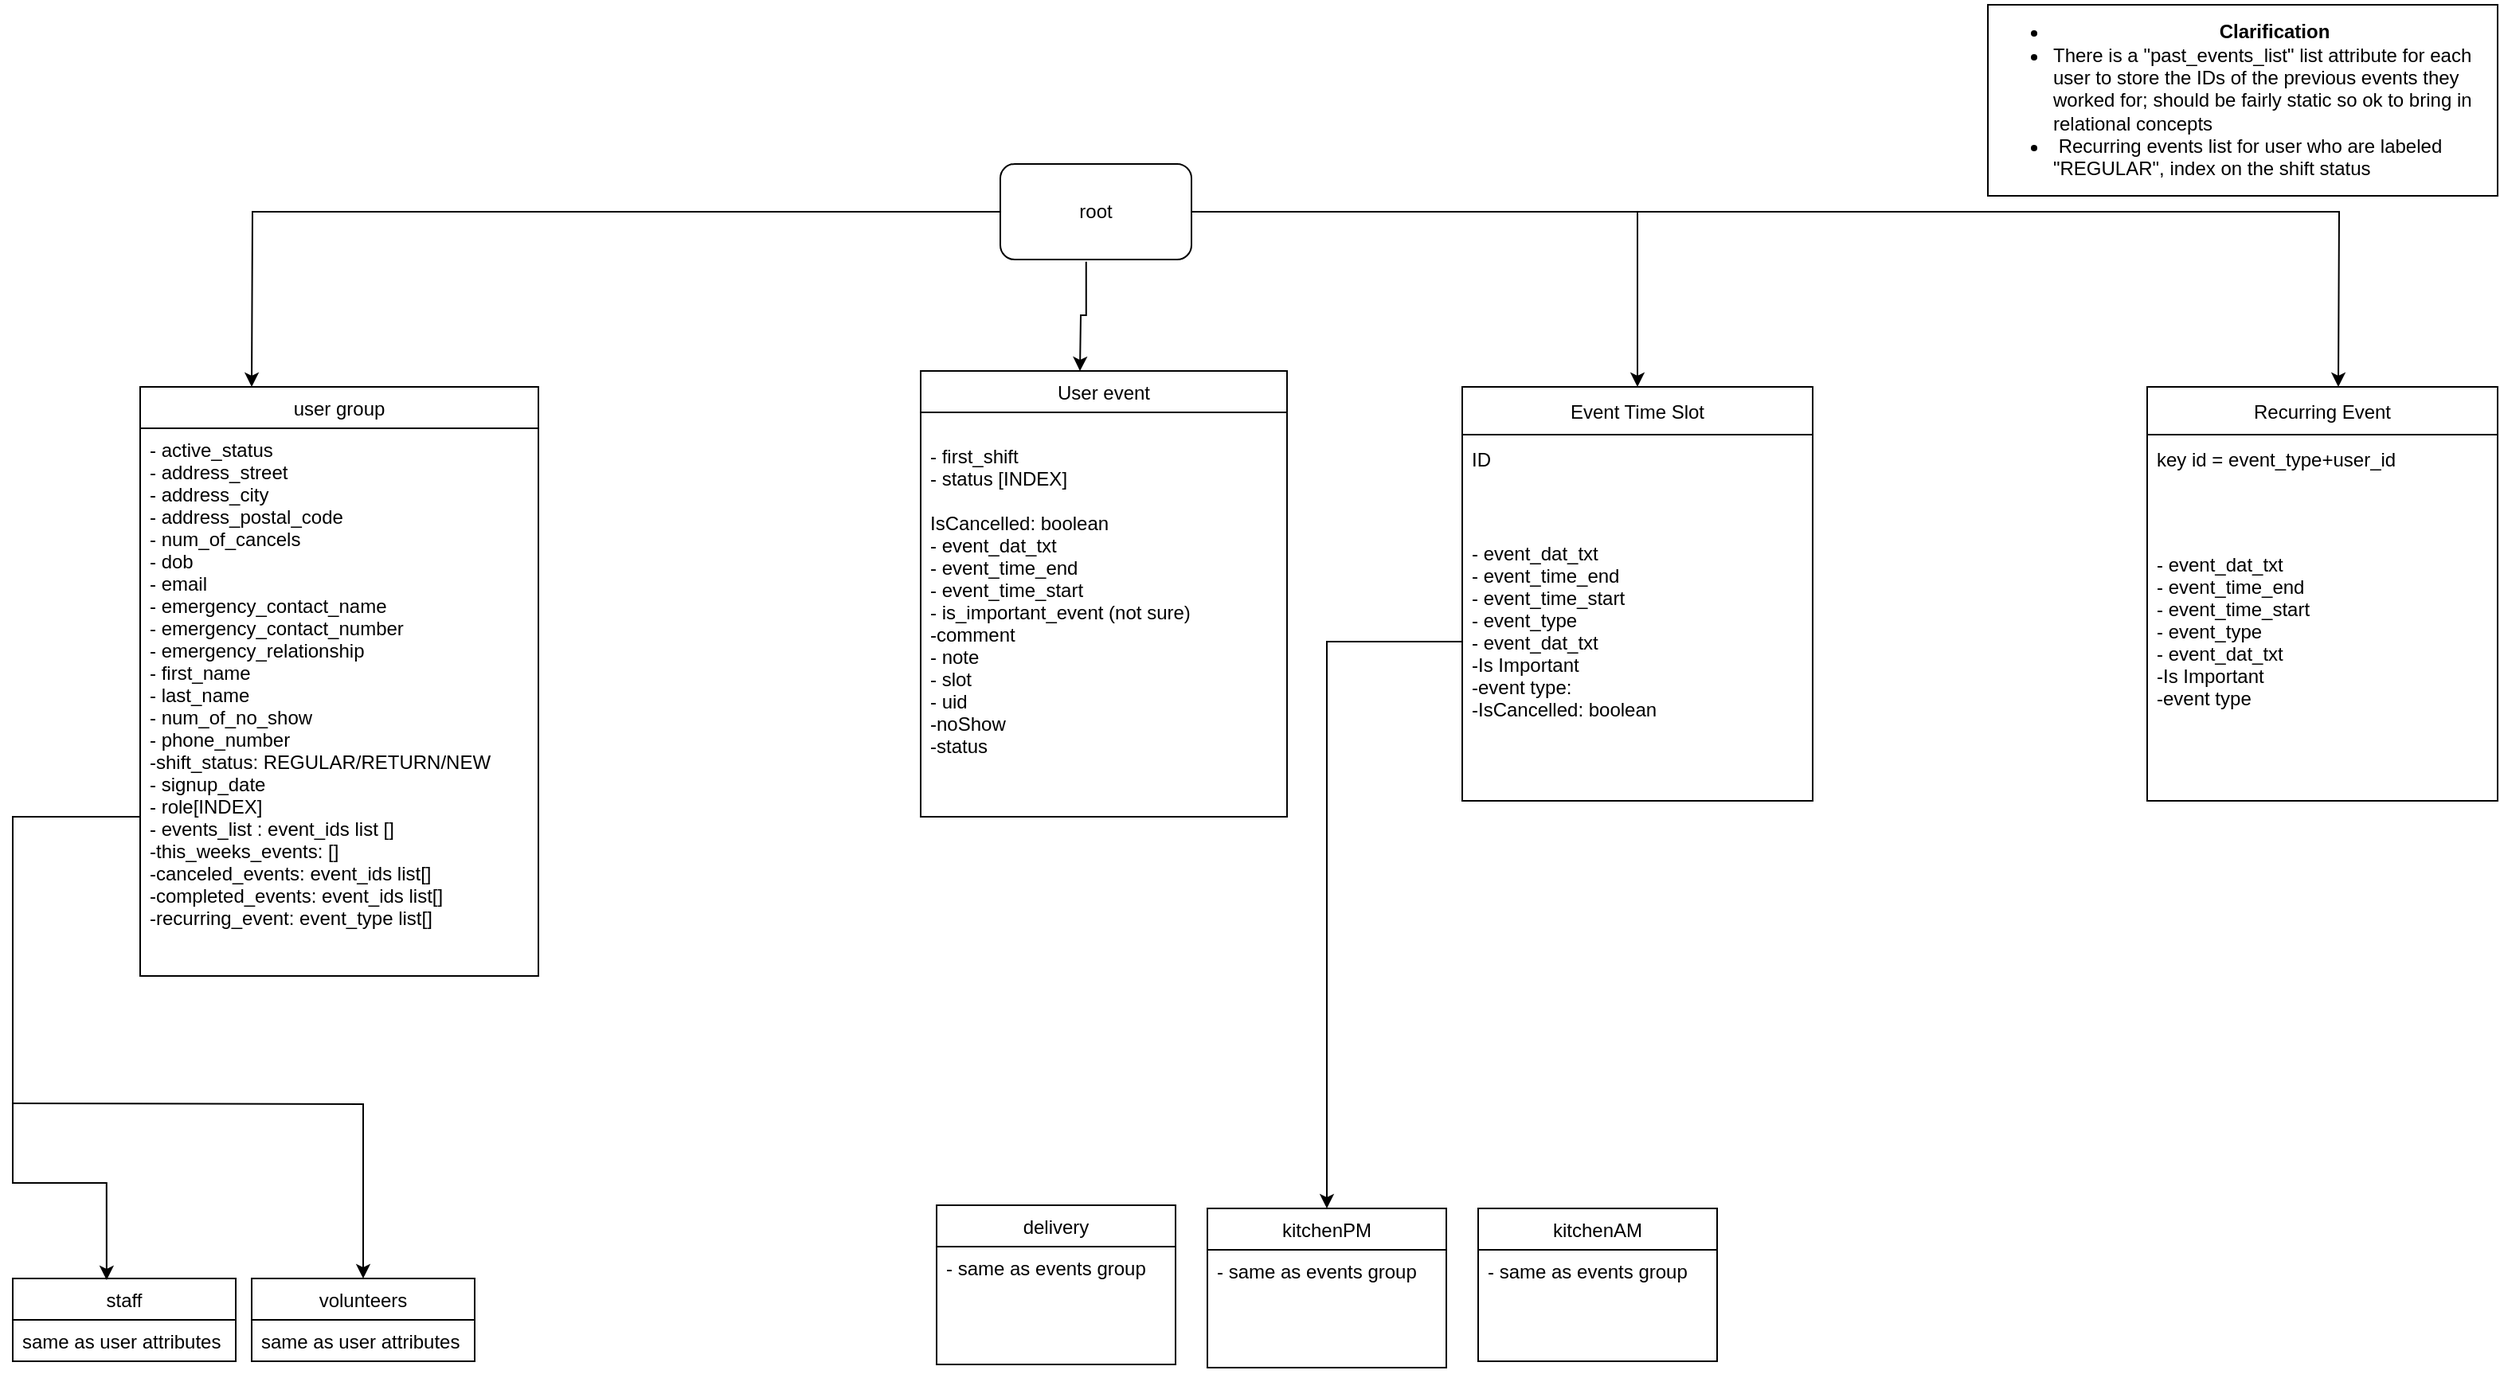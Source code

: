 <mxfile version="18.0.6" type="device" pages="2"><diagram id="CYc8Alj8YEeZP_eTJ0H1" name="v1"><mxGraphModel dx="1422" dy="737" grid="1" gridSize="10" guides="1" tooltips="1" connect="1" arrows="1" fold="1" page="1" pageScale="1" pageWidth="850" pageHeight="1100" math="0" shadow="0"><root><mxCell id="0"/><mxCell id="1" parent="0"/><mxCell id="iTW5-F_iSUV9SQm6rUlk-3" style="edgeStyle=orthogonalEdgeStyle;rounded=0;orthogonalLoop=1;jettySize=auto;html=1;entryX=0.5;entryY=0;entryDx=0;entryDy=0;" parent="1" source="iTW5-F_iSUV9SQm6rUlk-1" edge="1"><mxGeometry relative="1" as="geometry"><mxPoint x="230" y="280" as="targetPoint"/></mxGeometry></mxCell><mxCell id="iTW5-F_iSUV9SQm6rUlk-22" style="edgeStyle=orthogonalEdgeStyle;rounded=0;orthogonalLoop=1;jettySize=auto;html=1;exitX=0.449;exitY=1.022;exitDx=0;exitDy=0;exitPerimeter=0;" parent="1" source="iTW5-F_iSUV9SQm6rUlk-1" edge="1"><mxGeometry relative="1" as="geometry"><mxPoint x="750" y="270" as="targetPoint"/></mxGeometry></mxCell><mxCell id="XtWPKFYcBMlRlUgMNQ7_-8" style="edgeStyle=orthogonalEdgeStyle;rounded=0;orthogonalLoop=1;jettySize=auto;html=1;exitX=1;exitY=0.5;exitDx=0;exitDy=0;entryX=0.5;entryY=0;entryDx=0;entryDy=0;" parent="1" source="iTW5-F_iSUV9SQm6rUlk-1" target="XtWPKFYcBMlRlUgMNQ7_-1" edge="1"><mxGeometry relative="1" as="geometry"/></mxCell><mxCell id="oJ2Eo0EQiZK2YZiZH6ae-1" style="edgeStyle=orthogonalEdgeStyle;rounded=0;orthogonalLoop=1;jettySize=auto;html=1;" parent="1" source="iTW5-F_iSUV9SQm6rUlk-1" edge="1"><mxGeometry relative="1" as="geometry"><mxPoint x="1540" y="280" as="targetPoint"/></mxGeometry></mxCell><mxCell id="iTW5-F_iSUV9SQm6rUlk-1" value="root" style="rounded=1;whiteSpace=wrap;html=1;" parent="1" vertex="1"><mxGeometry x="700" y="140" width="120" height="60" as="geometry"/></mxCell><mxCell id="iTW5-F_iSUV9SQm6rUlk-4" value="user group" style="swimlane;fontStyle=0;childLayout=stackLayout;horizontal=1;startSize=26;fillColor=none;horizontalStack=0;resizeParent=1;resizeParentMax=0;resizeLast=0;collapsible=1;marginBottom=0;" parent="1" vertex="1"><mxGeometry x="160" y="280" width="250" height="370" as="geometry"/></mxCell><mxCell id="iTW5-F_iSUV9SQm6rUlk-6" value="- active_status&#10;- address_street&#10;- address_city&#10;- address_postal_code&#10;- num_of_cancels&#10;- dob&#10;- email&#10;- emergency_contact_name&#10;- emergency_contact_number&#10;- emergency_relationship&#10;- first_name&#10;- last_name&#10;- num_of_no_show&#10;- phone_number&#10;-shift_status: REGULAR/RETURN/NEW&#10;- signup_date&#10;- role[INDEX]&#10;- events_list : event_ids list []&#10;-this_weeks_events: []&#10;-canceled_events: event_ids list[]&#10;-completed_events: event_ids list[]&#10;-recurring_event: event_type list[]&#10;&#10;&#10;" style="text;strokeColor=none;fillColor=none;align=left;verticalAlign=top;spacingLeft=4;spacingRight=4;overflow=hidden;rotatable=0;points=[[0,0.5],[1,0.5]];portConstraint=eastwest;" parent="iTW5-F_iSUV9SQm6rUlk-4" vertex="1"><mxGeometry y="26" width="250" height="344" as="geometry"/></mxCell><mxCell id="iTW5-F_iSUV9SQm6rUlk-8" value="volunteers" style="swimlane;fontStyle=0;childLayout=stackLayout;horizontal=1;startSize=26;fillColor=none;horizontalStack=0;resizeParent=1;resizeParentMax=0;resizeLast=0;collapsible=1;marginBottom=0;" parent="1" vertex="1"><mxGeometry x="230" y="840" width="140" height="52" as="geometry"/></mxCell><mxCell id="iTW5-F_iSUV9SQm6rUlk-9" value="same as user attributes" style="text;strokeColor=none;fillColor=none;align=left;verticalAlign=top;spacingLeft=4;spacingRight=4;overflow=hidden;rotatable=0;points=[[0,0.5],[1,0.5]];portConstraint=eastwest;" parent="iTW5-F_iSUV9SQm6rUlk-8" vertex="1"><mxGeometry y="26" width="140" height="26" as="geometry"/></mxCell><mxCell id="iTW5-F_iSUV9SQm6rUlk-12" style="edgeStyle=orthogonalEdgeStyle;rounded=0;orthogonalLoop=1;jettySize=auto;html=1;" parent="1" target="iTW5-F_iSUV9SQm6rUlk-8" edge="1"><mxGeometry relative="1" as="geometry"><mxPoint x="80" y="730" as="sourcePoint"/></mxGeometry></mxCell><mxCell id="iTW5-F_iSUV9SQm6rUlk-13" value="staff" style="swimlane;fontStyle=0;childLayout=stackLayout;horizontal=1;startSize=26;fillColor=none;horizontalStack=0;resizeParent=1;resizeParentMax=0;resizeLast=0;collapsible=1;marginBottom=0;" parent="1" vertex="1"><mxGeometry x="80" y="840" width="140" height="52" as="geometry"/></mxCell><mxCell id="iTW5-F_iSUV9SQm6rUlk-14" value="same as user attributes" style="text;strokeColor=none;fillColor=none;align=left;verticalAlign=top;spacingLeft=4;spacingRight=4;overflow=hidden;rotatable=0;points=[[0,0.5],[1,0.5]];portConstraint=eastwest;" parent="iTW5-F_iSUV9SQm6rUlk-13" vertex="1"><mxGeometry y="26" width="140" height="26" as="geometry"/></mxCell><mxCell id="iTW5-F_iSUV9SQm6rUlk-21" value="&lt;ul&gt;&lt;li&gt;&lt;b&gt;Clarification&lt;/b&gt;&lt;/li&gt;&lt;li style=&quot;text-align: left&quot;&gt;There is a &quot;past_events_list&quot; list attribute for each user to store the IDs of the previous events they worked for; should be fairly static so ok to bring in relational concepts&lt;/li&gt;&lt;li style=&quot;text-align: left&quot;&gt;&amp;nbsp;Recurring events list for user who are labeled &quot;REGULAR&quot;, index on the shift status&lt;/li&gt;&lt;/ul&gt;" style="rounded=0;whiteSpace=wrap;html=1;" parent="1" vertex="1"><mxGeometry x="1320" y="40" width="320" height="120" as="geometry"/></mxCell><mxCell id="iTW5-F_iSUV9SQm6rUlk-24" value="User event" style="swimlane;fontStyle=0;childLayout=stackLayout;horizontal=1;startSize=26;fillColor=none;horizontalStack=0;resizeParent=1;resizeParentMax=0;resizeLast=0;collapsible=1;marginBottom=0;" parent="1" vertex="1"><mxGeometry x="650" y="270" width="230" height="280" as="geometry"/></mxCell><mxCell id="iTW5-F_iSUV9SQm6rUlk-25" value="&#10;- first_shift &#10;- status [INDEX] &#10;&#10;IsCancelled: boolean&#10;- event_dat_txt&#10;- event_time_end&#10;- event_time_start&#10;- is_important_event (not sure)&#10;-comment&#10;- note&#10;- slot&#10;- uid&#10;-noShow&#10;-status&#10;&#10;&#10;" style="text;strokeColor=none;fillColor=none;align=left;verticalAlign=top;spacingLeft=4;spacingRight=4;overflow=hidden;rotatable=0;points=[[0,0.5],[1,0.5]];portConstraint=eastwest;" parent="iTW5-F_iSUV9SQm6rUlk-24" vertex="1"><mxGeometry y="26" width="230" height="254" as="geometry"/></mxCell><mxCell id="iTW5-F_iSUV9SQm6rUlk-28" value="delivery" style="swimlane;fontStyle=0;childLayout=stackLayout;horizontal=1;startSize=26;fillColor=none;horizontalStack=0;resizeParent=1;resizeParentMax=0;resizeLast=0;collapsible=1;marginBottom=0;" parent="1" vertex="1"><mxGeometry x="660" y="794" width="150" height="100" as="geometry"/></mxCell><mxCell id="iTW5-F_iSUV9SQm6rUlk-29" value="- same as events group" style="text;strokeColor=none;fillColor=none;align=left;verticalAlign=top;spacingLeft=4;spacingRight=4;overflow=hidden;rotatable=0;points=[[0,0.5],[1,0.5]];portConstraint=eastwest;" parent="iTW5-F_iSUV9SQm6rUlk-28" vertex="1"><mxGeometry y="26" width="150" height="74" as="geometry"/></mxCell><mxCell id="iTW5-F_iSUV9SQm6rUlk-30" value="kitchenPM" style="swimlane;fontStyle=0;childLayout=stackLayout;horizontal=1;startSize=26;fillColor=none;horizontalStack=0;resizeParent=1;resizeParentMax=0;resizeLast=0;collapsible=1;marginBottom=0;" parent="1" vertex="1"><mxGeometry x="830" y="796" width="150" height="100" as="geometry"/></mxCell><mxCell id="iTW5-F_iSUV9SQm6rUlk-31" value="- same as events group" style="text;strokeColor=none;fillColor=none;align=left;verticalAlign=top;spacingLeft=4;spacingRight=4;overflow=hidden;rotatable=0;points=[[0,0.5],[1,0.5]];portConstraint=eastwest;" parent="iTW5-F_iSUV9SQm6rUlk-30" vertex="1"><mxGeometry y="26" width="150" height="74" as="geometry"/></mxCell><mxCell id="4ZGWsH42hW3fTyE2jTXR-1" style="edgeStyle=orthogonalEdgeStyle;rounded=0;orthogonalLoop=1;jettySize=auto;html=1;entryX=0.421;entryY=0.019;entryDx=0;entryDy=0;entryPerimeter=0;exitX=0;exitY=0.64;exitDx=0;exitDy=0;exitPerimeter=0;" parent="1" source="iTW5-F_iSUV9SQm6rUlk-6" target="iTW5-F_iSUV9SQm6rUlk-13" edge="1"><mxGeometry relative="1" as="geometry"><mxPoint x="70" y="550" as="sourcePoint"/><Array as="points"><mxPoint x="160" y="550"/><mxPoint x="80" y="550"/><mxPoint x="80" y="780"/><mxPoint x="139" y="780"/></Array></mxGeometry></mxCell><mxCell id="4ZGWsH42hW3fTyE2jTXR-5" value="kitchenAM" style="swimlane;fontStyle=0;childLayout=stackLayout;horizontal=1;startSize=26;fillColor=none;horizontalStack=0;resizeParent=1;resizeParentMax=0;resizeLast=0;collapsible=1;marginBottom=0;" parent="1" vertex="1"><mxGeometry x="1000" y="796" width="150" height="96" as="geometry"/></mxCell><mxCell id="4ZGWsH42hW3fTyE2jTXR-6" value="- same as events group" style="text;strokeColor=none;fillColor=none;align=left;verticalAlign=top;spacingLeft=4;spacingRight=4;overflow=hidden;rotatable=0;points=[[0,0.5],[1,0.5]];portConstraint=eastwest;" parent="4ZGWsH42hW3fTyE2jTXR-5" vertex="1"><mxGeometry y="26" width="150" height="70" as="geometry"/></mxCell><mxCell id="XtWPKFYcBMlRlUgMNQ7_-1" value="Event Time Slot" style="swimlane;fontStyle=0;childLayout=stackLayout;horizontal=1;startSize=30;horizontalStack=0;resizeParent=1;resizeParentMax=0;resizeLast=0;collapsible=1;marginBottom=0;" parent="1" vertex="1"><mxGeometry x="990" y="280" width="220" height="260" as="geometry"/></mxCell><mxCell id="XtWPKFYcBMlRlUgMNQ7_-2" value="ID" style="text;strokeColor=none;fillColor=none;align=left;verticalAlign=middle;spacingLeft=4;spacingRight=4;overflow=hidden;points=[[0,0.5],[1,0.5]];portConstraint=eastwest;rotatable=0;" parent="XtWPKFYcBMlRlUgMNQ7_-1" vertex="1"><mxGeometry y="30" width="220" height="30" as="geometry"/></mxCell><mxCell id="XtWPKFYcBMlRlUgMNQ7_-3" value="- event_dat_txt&#10;- event_time_end&#10;- event_time_start&#10;- event_type&#10;- event_dat_txt&#10;-Is Important&#10;-event type:&#10;-IsCancelled: boolean&#10;" style="text;strokeColor=none;fillColor=none;align=left;verticalAlign=middle;spacingLeft=4;spacingRight=4;overflow=hidden;points=[[0,0.5],[1,0.5]];portConstraint=eastwest;rotatable=0;" parent="XtWPKFYcBMlRlUgMNQ7_-1" vertex="1"><mxGeometry y="60" width="220" height="200" as="geometry"/></mxCell><mxCell id="XtWPKFYcBMlRlUgMNQ7_-9" style="edgeStyle=orthogonalEdgeStyle;rounded=0;orthogonalLoop=1;jettySize=auto;html=1;exitX=0;exitY=0.5;exitDx=0;exitDy=0;entryX=0.5;entryY=0;entryDx=0;entryDy=0;" parent="1" source="XtWPKFYcBMlRlUgMNQ7_-3" target="iTW5-F_iSUV9SQm6rUlk-30" edge="1"><mxGeometry relative="1" as="geometry"><mxPoint x="940" y="580" as="targetPoint"/><Array as="points"><mxPoint x="905" y="440"/></Array></mxGeometry></mxCell><mxCell id="oJ2Eo0EQiZK2YZiZH6ae-2" value="Recurring Event" style="swimlane;fontStyle=0;childLayout=stackLayout;horizontal=1;startSize=30;horizontalStack=0;resizeParent=1;resizeParentMax=0;resizeLast=0;collapsible=1;marginBottom=0;" parent="1" vertex="1"><mxGeometry x="1420" y="280" width="220" height="260" as="geometry"/></mxCell><mxCell id="oJ2Eo0EQiZK2YZiZH6ae-3" value="key id = event_type+user_id" style="text;strokeColor=none;fillColor=none;align=left;verticalAlign=middle;spacingLeft=4;spacingRight=4;overflow=hidden;points=[[0,0.5],[1,0.5]];portConstraint=eastwest;rotatable=0;" parent="oJ2Eo0EQiZK2YZiZH6ae-2" vertex="1"><mxGeometry y="30" width="220" height="30" as="geometry"/></mxCell><mxCell id="oJ2Eo0EQiZK2YZiZH6ae-4" value="- event_dat_txt&#10;- event_time_end&#10;- event_time_start&#10;- event_type&#10;- event_dat_txt&#10;-Is Important&#10;-event type&#10;" style="text;strokeColor=none;fillColor=none;align=left;verticalAlign=middle;spacingLeft=4;spacingRight=4;overflow=hidden;points=[[0,0.5],[1,0.5]];portConstraint=eastwest;rotatable=0;" parent="oJ2Eo0EQiZK2YZiZH6ae-2" vertex="1"><mxGeometry y="60" width="220" height="200" as="geometry"/></mxCell></root></mxGraphModel></diagram><diagram id="l0kkh2oaf1XX7JsQ9nBK" name="v2"><mxGraphModel dx="1422" dy="737" grid="1" gridSize="10" guides="1" tooltips="1" connect="1" arrows="1" fold="1" page="1" pageScale="1" pageWidth="850" pageHeight="1100" math="0" shadow="0"><root><mxCell id="0"/><mxCell id="1" parent="0"/><mxCell id="T4Ztap66loDa7yApU9y7-1" style="edgeStyle=orthogonalEdgeStyle;rounded=0;orthogonalLoop=1;jettySize=auto;html=1;entryX=0.5;entryY=0;entryDx=0;entryDy=0;" edge="1" parent="1" source="T4Ztap66loDa7yApU9y7-5"><mxGeometry relative="1" as="geometry"><mxPoint x="230" y="280" as="targetPoint"/></mxGeometry></mxCell><mxCell id="T4Ztap66loDa7yApU9y7-2" style="edgeStyle=orthogonalEdgeStyle;rounded=0;orthogonalLoop=1;jettySize=auto;html=1;exitX=0.449;exitY=1.022;exitDx=0;exitDy=0;exitPerimeter=0;" edge="1" parent="1" source="T4Ztap66loDa7yApU9y7-5"><mxGeometry relative="1" as="geometry"><mxPoint x="750" y="270" as="targetPoint"/></mxGeometry></mxCell><mxCell id="T4Ztap66loDa7yApU9y7-4" style="edgeStyle=orthogonalEdgeStyle;rounded=0;orthogonalLoop=1;jettySize=auto;html=1;" edge="1" parent="1" source="T4Ztap66loDa7yApU9y7-5"><mxGeometry relative="1" as="geometry"><mxPoint x="1540" y="280" as="targetPoint"/></mxGeometry></mxCell><mxCell id="T4Ztap66loDa7yApU9y7-5" value="root" style="rounded=1;whiteSpace=wrap;html=1;" vertex="1" parent="1"><mxGeometry x="700" y="140" width="120" height="60" as="geometry"/></mxCell><mxCell id="T4Ztap66loDa7yApU9y7-6" value="user group" style="swimlane;fontStyle=0;childLayout=stackLayout;horizontal=1;startSize=26;fillColor=none;horizontalStack=0;resizeParent=1;resizeParentMax=0;resizeLast=0;collapsible=1;marginBottom=0;" vertex="1" parent="1"><mxGeometry x="160" y="280" width="250" height="370" as="geometry"/></mxCell><mxCell id="T4Ztap66loDa7yApU9y7-7" value="- active_status&#10;- address_street&#10;- address_city&#10;- address_postal_code&#10;- num_of_cancels&#10;- dob&#10;- email&#10;- emergency_contact_name&#10;- emergency_contact_number&#10;- emergency_relationship&#10;- first_name&#10;- last_name&#10;- num_of_no_show&#10;- phone_number&#10;-shift_status: REGULAR/RETURN/NEW&#10;- signup_date&#10;- role[INDEX]&#10;- events_list : event_ids list []&#10;-this_weeks_events: []&#10;-canceled_events: event_ids list[]&#10;-completed_events: event_ids list[]&#10;-recurring_event: event_type list[]&#10;&#10;&#10;" style="text;strokeColor=none;fillColor=none;align=left;verticalAlign=top;spacingLeft=4;spacingRight=4;overflow=hidden;rotatable=0;points=[[0,0.5],[1,0.5]];portConstraint=eastwest;" vertex="1" parent="T4Ztap66loDa7yApU9y7-6"><mxGeometry y="26" width="250" height="344" as="geometry"/></mxCell><mxCell id="T4Ztap66loDa7yApU9y7-8" value="volunteers" style="swimlane;fontStyle=0;childLayout=stackLayout;horizontal=1;startSize=26;fillColor=none;horizontalStack=0;resizeParent=1;resizeParentMax=0;resizeLast=0;collapsible=1;marginBottom=0;" vertex="1" parent="1"><mxGeometry x="230" y="840" width="140" height="52" as="geometry"/></mxCell><mxCell id="T4Ztap66loDa7yApU9y7-9" value="same as user attributes" style="text;strokeColor=none;fillColor=none;align=left;verticalAlign=top;spacingLeft=4;spacingRight=4;overflow=hidden;rotatable=0;points=[[0,0.5],[1,0.5]];portConstraint=eastwest;" vertex="1" parent="T4Ztap66loDa7yApU9y7-8"><mxGeometry y="26" width="140" height="26" as="geometry"/></mxCell><mxCell id="T4Ztap66loDa7yApU9y7-10" style="edgeStyle=orthogonalEdgeStyle;rounded=0;orthogonalLoop=1;jettySize=auto;html=1;" edge="1" parent="1" target="T4Ztap66loDa7yApU9y7-8"><mxGeometry relative="1" as="geometry"><mxPoint x="80" y="730" as="sourcePoint"/></mxGeometry></mxCell><mxCell id="T4Ztap66loDa7yApU9y7-11" value="staff" style="swimlane;fontStyle=0;childLayout=stackLayout;horizontal=1;startSize=26;fillColor=none;horizontalStack=0;resizeParent=1;resizeParentMax=0;resizeLast=0;collapsible=1;marginBottom=0;" vertex="1" parent="1"><mxGeometry x="80" y="840" width="140" height="52" as="geometry"/></mxCell><mxCell id="T4Ztap66loDa7yApU9y7-12" value="same as user attributes" style="text;strokeColor=none;fillColor=none;align=left;verticalAlign=top;spacingLeft=4;spacingRight=4;overflow=hidden;rotatable=0;points=[[0,0.5],[1,0.5]];portConstraint=eastwest;" vertex="1" parent="T4Ztap66loDa7yApU9y7-11"><mxGeometry y="26" width="140" height="26" as="geometry"/></mxCell><mxCell id="T4Ztap66loDa7yApU9y7-13" value="&lt;ul&gt;&lt;li&gt;&lt;b&gt;Clarification&lt;/b&gt;&lt;/li&gt;&lt;li style=&quot;text-align: left&quot;&gt;There is a &quot;past_events_list&quot; list attribute for each user to store the IDs of the previous events they worked for; should be fairly static so ok to bring in relational concepts&lt;/li&gt;&lt;li style=&quot;text-align: left&quot;&gt;&amp;nbsp;Recurring events list for user who are labeled &quot;REGULAR&quot;, index on the shift status&lt;/li&gt;&lt;/ul&gt;" style="rounded=0;whiteSpace=wrap;html=1;" vertex="1" parent="1"><mxGeometry x="1320" y="40" width="320" height="120" as="geometry"/></mxCell><mxCell id="T4Ztap66loDa7yApU9y7-14" value="User event" style="swimlane;fontStyle=0;childLayout=stackLayout;horizontal=1;startSize=26;fillColor=none;horizontalStack=0;resizeParent=1;resizeParentMax=0;resizeLast=0;collapsible=1;marginBottom=0;" vertex="1" parent="1"><mxGeometry x="650" y="270" width="230" height="280" as="geometry"/></mxCell><mxCell id="T4Ztap66loDa7yApU9y7-15" value="&#10;- first_shift &#10;- status [INDEX] &#10;&#10;IsCancelled: boolean&#10;- event_dat_txt&#10;- event_time_end&#10;- event_time_start&#10;- is_important_event (not sure)&#10;-comment&#10;- note&#10;- slot&#10;- uid&#10;-noShow&#10;-status&#10;&#10;&#10;" style="text;strokeColor=none;fillColor=none;align=left;verticalAlign=top;spacingLeft=4;spacingRight=4;overflow=hidden;rotatable=0;points=[[0,0.5],[1,0.5]];portConstraint=eastwest;" vertex="1" parent="T4Ztap66loDa7yApU9y7-14"><mxGeometry y="26" width="230" height="254" as="geometry"/></mxCell><mxCell id="T4Ztap66loDa7yApU9y7-16" value="delivery" style="swimlane;fontStyle=0;childLayout=stackLayout;horizontal=1;startSize=26;fillColor=none;horizontalStack=0;resizeParent=1;resizeParentMax=0;resizeLast=0;collapsible=1;marginBottom=0;" vertex="1" parent="1"><mxGeometry x="660" y="794" width="150" height="100" as="geometry"/></mxCell><mxCell id="T4Ztap66loDa7yApU9y7-17" value="- same as events group" style="text;strokeColor=none;fillColor=none;align=left;verticalAlign=top;spacingLeft=4;spacingRight=4;overflow=hidden;rotatable=0;points=[[0,0.5],[1,0.5]];portConstraint=eastwest;" vertex="1" parent="T4Ztap66loDa7yApU9y7-16"><mxGeometry y="26" width="150" height="74" as="geometry"/></mxCell><mxCell id="T4Ztap66loDa7yApU9y7-18" value="kitchenPM" style="swimlane;fontStyle=0;childLayout=stackLayout;horizontal=1;startSize=26;fillColor=none;horizontalStack=0;resizeParent=1;resizeParentMax=0;resizeLast=0;collapsible=1;marginBottom=0;" vertex="1" parent="1"><mxGeometry x="830" y="796" width="150" height="100" as="geometry"/></mxCell><mxCell id="T4Ztap66loDa7yApU9y7-19" value="- same as events group" style="text;strokeColor=none;fillColor=none;align=left;verticalAlign=top;spacingLeft=4;spacingRight=4;overflow=hidden;rotatable=0;points=[[0,0.5],[1,0.5]];portConstraint=eastwest;" vertex="1" parent="T4Ztap66loDa7yApU9y7-18"><mxGeometry y="26" width="150" height="74" as="geometry"/></mxCell><mxCell id="T4Ztap66loDa7yApU9y7-20" style="edgeStyle=orthogonalEdgeStyle;rounded=0;orthogonalLoop=1;jettySize=auto;html=1;entryX=0.421;entryY=0.019;entryDx=0;entryDy=0;entryPerimeter=0;exitX=0;exitY=0.64;exitDx=0;exitDy=0;exitPerimeter=0;" edge="1" parent="1" source="T4Ztap66loDa7yApU9y7-7" target="T4Ztap66loDa7yApU9y7-11"><mxGeometry relative="1" as="geometry"><mxPoint x="70" y="550" as="sourcePoint"/><Array as="points"><mxPoint x="160" y="550"/><mxPoint x="80" y="550"/><mxPoint x="80" y="780"/><mxPoint x="139" y="780"/></Array></mxGeometry></mxCell><mxCell id="T4Ztap66loDa7yApU9y7-21" value="kitchenAM" style="swimlane;fontStyle=0;childLayout=stackLayout;horizontal=1;startSize=26;fillColor=none;horizontalStack=0;resizeParent=1;resizeParentMax=0;resizeLast=0;collapsible=1;marginBottom=0;" vertex="1" parent="1"><mxGeometry x="1000" y="796" width="150" height="96" as="geometry"/></mxCell><mxCell id="T4Ztap66loDa7yApU9y7-22" value="- same as events group" style="text;strokeColor=none;fillColor=none;align=left;verticalAlign=top;spacingLeft=4;spacingRight=4;overflow=hidden;rotatable=0;points=[[0,0.5],[1,0.5]];portConstraint=eastwest;" vertex="1" parent="T4Ztap66loDa7yApU9y7-21"><mxGeometry y="26" width="150" height="70" as="geometry"/></mxCell><mxCell id="T4Ztap66loDa7yApU9y7-26" style="edgeStyle=orthogonalEdgeStyle;rounded=0;orthogonalLoop=1;jettySize=auto;html=1;exitX=1.009;exitY=0.547;exitDx=0;exitDy=0;entryX=0.5;entryY=0;entryDx=0;entryDy=0;exitPerimeter=0;" edge="1" parent="1" source="T4Ztap66loDa7yApU9y7-15" target="T4Ztap66loDa7yApU9y7-18"><mxGeometry relative="1" as="geometry"><mxPoint x="940" y="580" as="targetPoint"/><Array as="points"><mxPoint x="882" y="440"/><mxPoint x="905" y="440"/></Array><mxPoint x="990" y="440" as="sourcePoint"/></mxGeometry></mxCell><mxCell id="T4Ztap66loDa7yApU9y7-27" value="Recurring Event" style="swimlane;fontStyle=0;childLayout=stackLayout;horizontal=1;startSize=30;horizontalStack=0;resizeParent=1;resizeParentMax=0;resizeLast=0;collapsible=1;marginBottom=0;" vertex="1" parent="1"><mxGeometry x="1420" y="280" width="220" height="260" as="geometry"/></mxCell><mxCell id="T4Ztap66loDa7yApU9y7-28" value="key id = event_type+user_id" style="text;strokeColor=none;fillColor=none;align=left;verticalAlign=middle;spacingLeft=4;spacingRight=4;overflow=hidden;points=[[0,0.5],[1,0.5]];portConstraint=eastwest;rotatable=0;" vertex="1" parent="T4Ztap66loDa7yApU9y7-27"><mxGeometry y="30" width="220" height="30" as="geometry"/></mxCell><mxCell id="T4Ztap66loDa7yApU9y7-29" value="- event_dat_txt&#10;- event_time_end&#10;- event_time_start&#10;- event_type&#10;- event_dat_txt&#10;-Is Important&#10;-event type&#10;" style="text;strokeColor=none;fillColor=none;align=left;verticalAlign=middle;spacingLeft=4;spacingRight=4;overflow=hidden;points=[[0,0.5],[1,0.5]];portConstraint=eastwest;rotatable=0;" vertex="1" parent="T4Ztap66loDa7yApU9y7-27"><mxGeometry y="60" width="220" height="200" as="geometry"/></mxCell></root></mxGraphModel></diagram></mxfile>